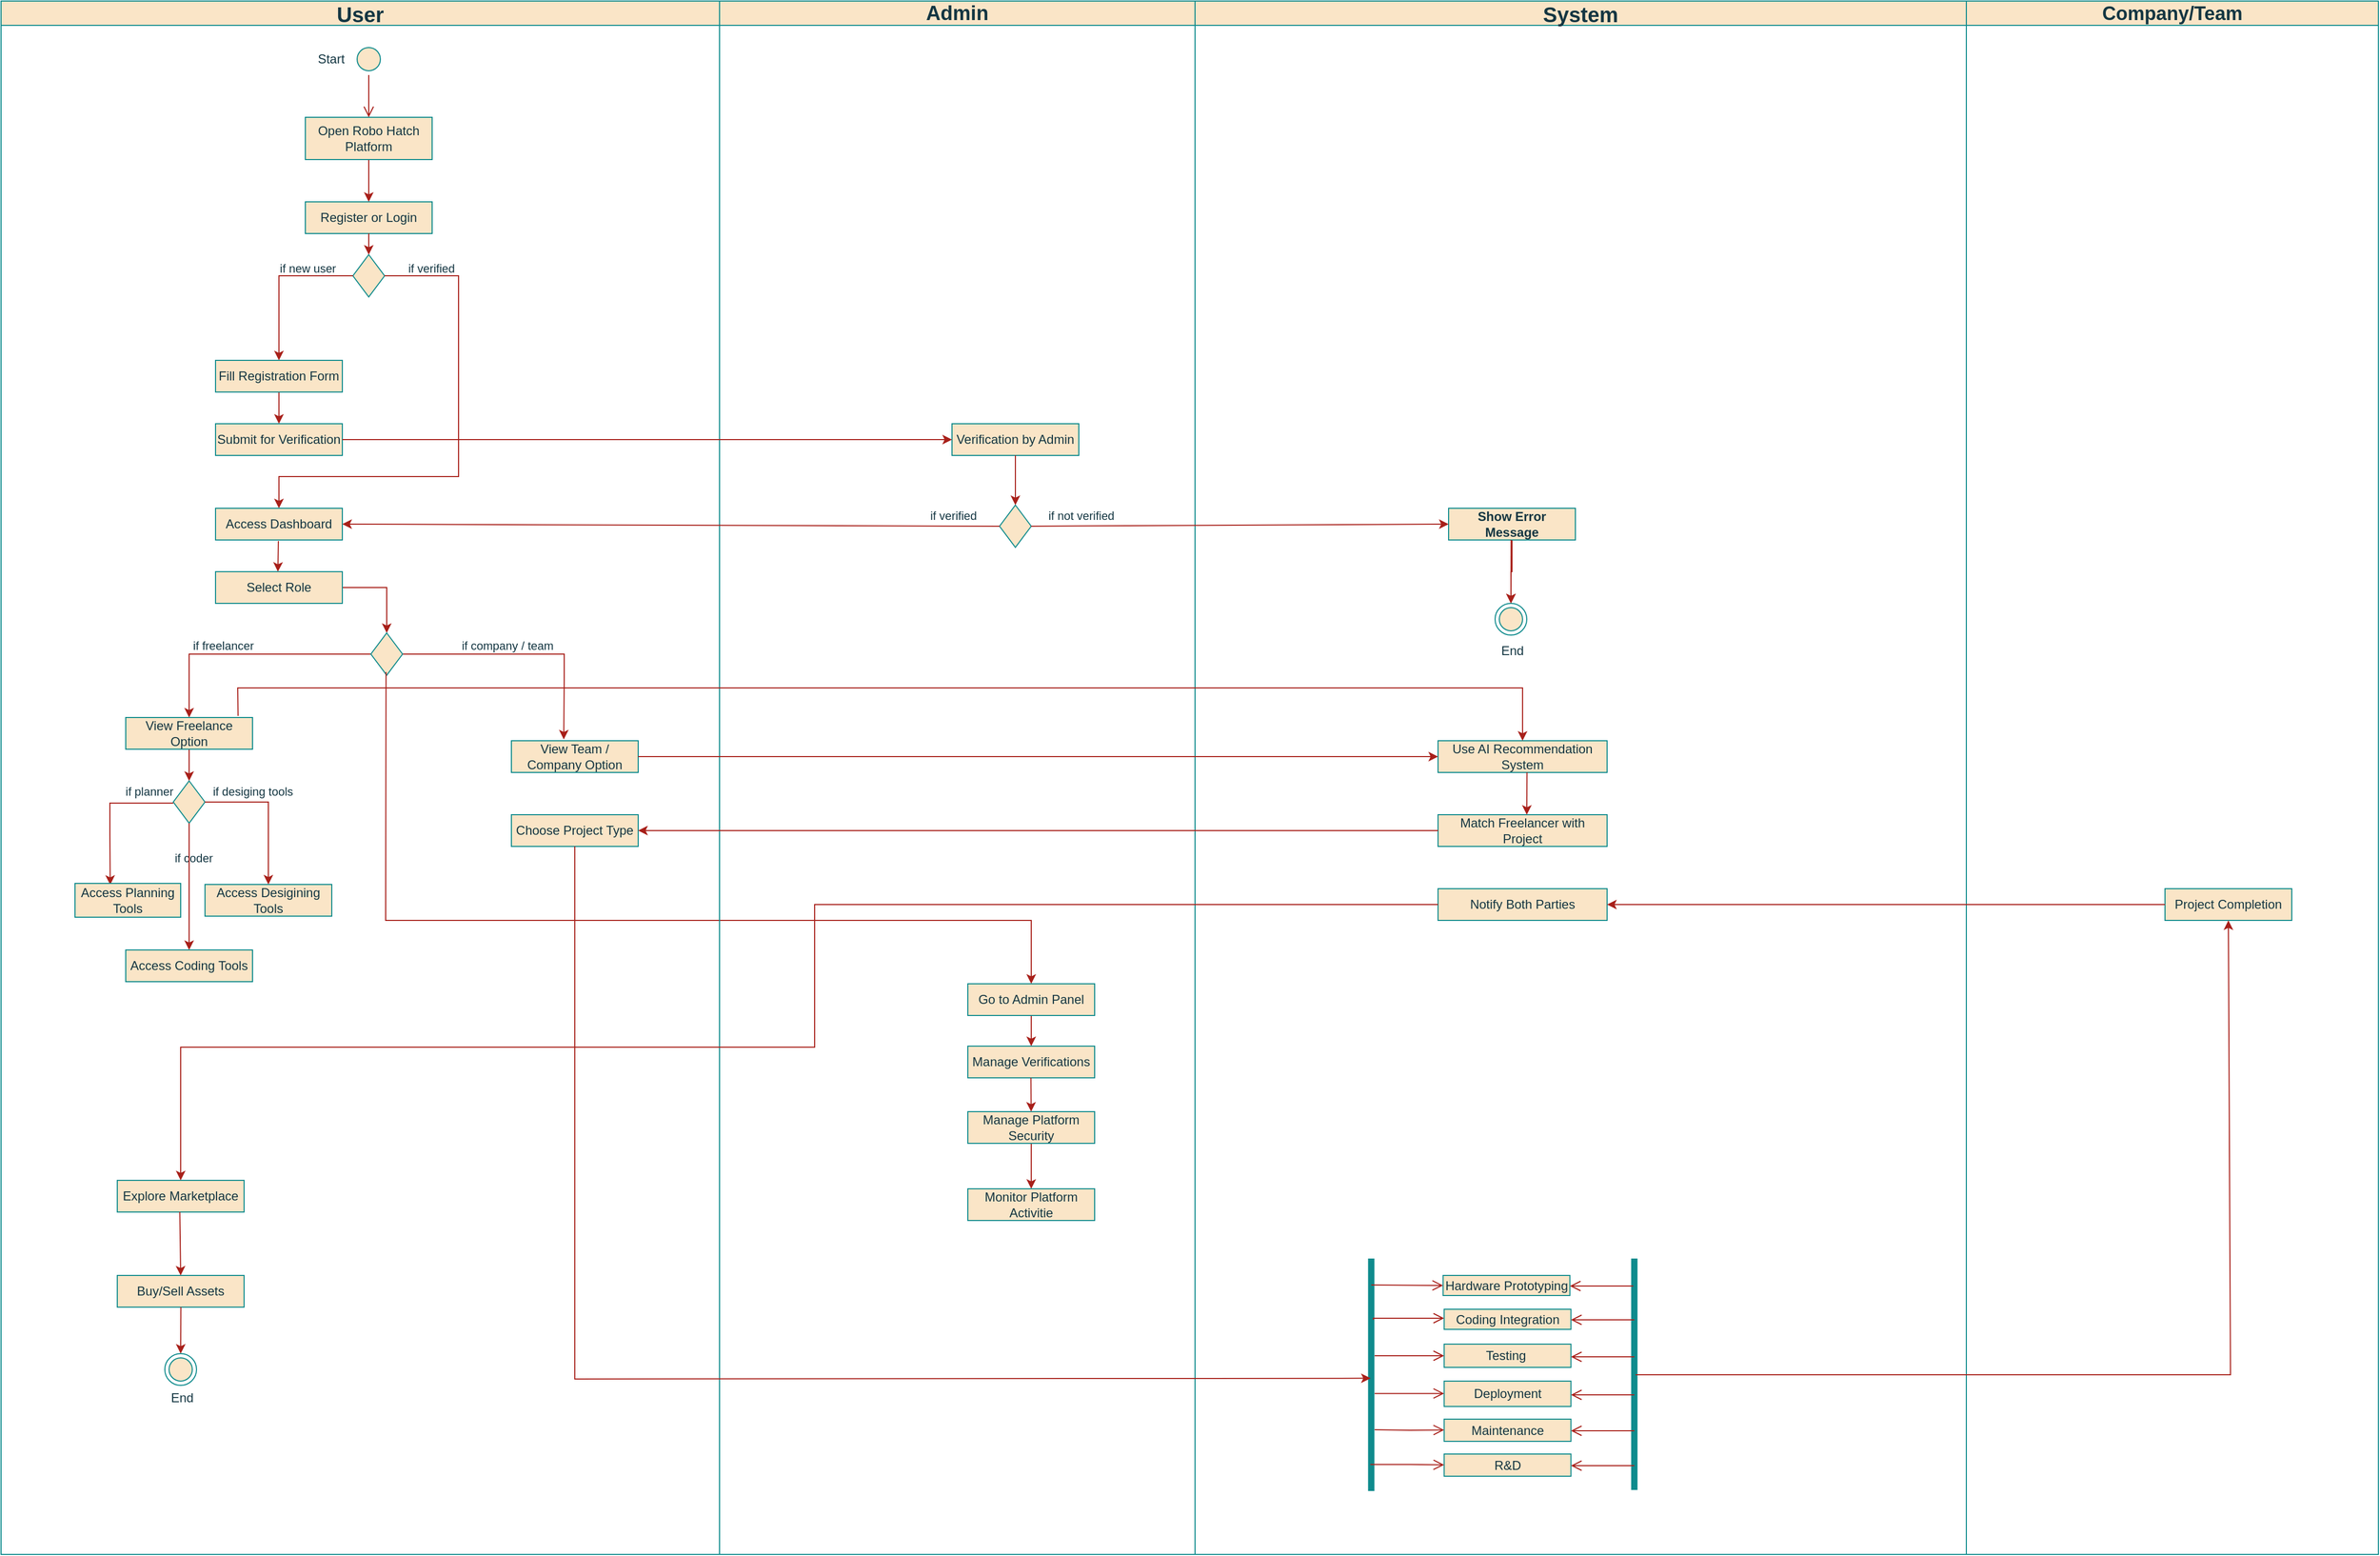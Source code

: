 <mxfile version="26.2.10">
  <diagram name="Page-1" id="dPO3_NmPWIpuRCWerbCu">
    <mxGraphModel dx="1653" dy="468" grid="1" gridSize="10" guides="1" tooltips="1" connect="1" arrows="1" fold="1" page="1" pageScale="1" pageWidth="850" pageHeight="1100" math="0" shadow="0">
      <root>
        <mxCell id="0" />
        <mxCell id="1" parent="0" />
        <mxCell id="myEfRL5CyK3dBqMI6C4j-16" value="&lt;font style=&quot;font-size: 20px;&quot;&gt;User&lt;/font&gt;" style="swimlane;whiteSpace=wrap;html=1;startSize=23;labelBackgroundColor=none;fillColor=#FAE5C7;strokeColor=#0F8B8D;fontColor=#143642;" parent="1" vertex="1">
          <mxGeometry x="-310" y="570" width="680" height="1470" as="geometry" />
        </mxCell>
        <mxCell id="myEfRL5CyK3dBqMI6C4j-23" value="" style="rhombus;whiteSpace=wrap;html=1;labelBackgroundColor=none;fillColor=#FAE5C7;strokeColor=#0F8B8D;fontColor=#143642;" parent="myEfRL5CyK3dBqMI6C4j-16" vertex="1">
          <mxGeometry x="333" y="240" width="30" height="40" as="geometry" />
        </mxCell>
        <mxCell id="myEfRL5CyK3dBqMI6C4j-59" value="if new user" style="edgeLabel;html=1;align=center;verticalAlign=middle;resizable=0;points=[];labelBackgroundColor=none;fontColor=#143642;" parent="myEfRL5CyK3dBqMI6C4j-16" vertex="1" connectable="0">
          <mxGeometry x="270.002" y="263" as="geometry">
            <mxPoint x="20" y="-10" as="offset" />
          </mxGeometry>
        </mxCell>
        <mxCell id="myEfRL5CyK3dBqMI6C4j-82" value="if freelancer" style="edgeLabel;html=1;align=center;verticalAlign=middle;resizable=0;points=[];labelBackgroundColor=none;fontColor=#143642;" parent="myEfRL5CyK3dBqMI6C4j-16" vertex="1" connectable="0">
          <mxGeometry x="210.002" y="610" as="geometry" />
        </mxCell>
        <mxCell id="myEfRL5CyK3dBqMI6C4j-94" value="if coder" style="edgeLabel;html=1;align=center;verticalAlign=middle;resizable=0;points=[];labelBackgroundColor=none;fontColor=#143642;" parent="myEfRL5CyK3dBqMI6C4j-16" vertex="1" connectable="0">
          <mxGeometry x="120.002" y="800" as="geometry">
            <mxPoint x="62" y="11" as="offset" />
          </mxGeometry>
        </mxCell>
        <mxCell id="myEfRL5CyK3dBqMI6C4j-84" value="" style="rhombus;whiteSpace=wrap;html=1;labelBackgroundColor=none;fillColor=#FAE5C7;strokeColor=#0F8B8D;fontColor=#143642;" parent="myEfRL5CyK3dBqMI6C4j-16" vertex="1">
          <mxGeometry x="163" y="738" width="30" height="40" as="geometry" />
        </mxCell>
        <mxCell id="myEfRL5CyK3dBqMI6C4j-93" value="if desiging tools" style="edgeLabel;html=1;align=center;verticalAlign=middle;resizable=0;points=[];labelBackgroundColor=none;fontColor=#143642;" parent="myEfRL5CyK3dBqMI6C4j-16" vertex="1" connectable="0">
          <mxGeometry x="238.002" y="748" as="geometry" />
        </mxCell>
        <mxCell id="myEfRL5CyK3dBqMI6C4j-92" value="if planner" style="edgeLabel;html=1;align=center;verticalAlign=middle;resizable=0;points=[];labelBackgroundColor=none;fontColor=#143642;" parent="myEfRL5CyK3dBqMI6C4j-16" vertex="1" connectable="0">
          <mxGeometry x="150.002" y="758" as="geometry">
            <mxPoint x="-10" y="-10" as="offset" />
          </mxGeometry>
        </mxCell>
        <mxCell id="myEfRL5CyK3dBqMI6C4j-139" value="if company / team" style="edgeLabel;html=1;align=center;verticalAlign=middle;resizable=0;points=[];labelBackgroundColor=none;fontColor=#143642;" parent="myEfRL5CyK3dBqMI6C4j-16" vertex="1" connectable="0">
          <mxGeometry x="253.002" y="623" as="geometry">
            <mxPoint x="226" y="-13" as="offset" />
          </mxGeometry>
        </mxCell>
        <mxCell id="myEfRL5CyK3dBqMI6C4j-206" value="if verified" style="edgeLabel;html=1;align=center;verticalAlign=middle;resizable=0;points=[];labelBackgroundColor=none;fontColor=#143642;" parent="myEfRL5CyK3dBqMI6C4j-16" vertex="1" connectable="0">
          <mxGeometry x="416.002" y="252" as="geometry">
            <mxPoint x="-9" y="1" as="offset" />
          </mxGeometry>
        </mxCell>
        <mxCell id="myEfRL5CyK3dBqMI6C4j-22" value="" style="edgeStyle=orthogonalEdgeStyle;html=1;verticalAlign=bottom;endArrow=open;endSize=8;rounded=0;entryX=0.5;entryY=0;entryDx=0;entryDy=0;labelBackgroundColor=none;fontColor=default;strokeColor=#A8201A;" parent="myEfRL5CyK3dBqMI6C4j-16" source="myEfRL5CyK3dBqMI6C4j-21" target="myEfRL5CyK3dBqMI6C4j-4" edge="1">
          <mxGeometry relative="1" as="geometry">
            <mxPoint x="348" y="130" as="targetPoint" />
          </mxGeometry>
        </mxCell>
        <mxCell id="myEfRL5CyK3dBqMI6C4j-45" value="" style="endArrow=classic;html=1;rounded=0;exitX=0.5;exitY=1;exitDx=0;exitDy=0;entryX=0.5;entryY=0;entryDx=0;entryDy=0;labelBackgroundColor=none;fontColor=default;strokeColor=#A8201A;" parent="myEfRL5CyK3dBqMI6C4j-16" source="myEfRL5CyK3dBqMI6C4j-4" target="myEfRL5CyK3dBqMI6C4j-5" edge="1">
          <mxGeometry width="50" height="50" relative="1" as="geometry">
            <mxPoint x="513" y="270" as="sourcePoint" />
            <mxPoint x="563" y="220" as="targetPoint" />
          </mxGeometry>
        </mxCell>
        <mxCell id="myEfRL5CyK3dBqMI6C4j-185" value="" style="endArrow=classic;html=1;rounded=0;labelBackgroundColor=none;fontColor=default;strokeColor=#A8201A;" parent="myEfRL5CyK3dBqMI6C4j-16" target="myEfRL5CyK3dBqMI6C4j-28" edge="1">
          <mxGeometry width="50" height="50" relative="1" as="geometry">
            <mxPoint x="333" y="260" as="sourcePoint" />
            <mxPoint x="263" y="322" as="targetPoint" />
            <Array as="points">
              <mxPoint x="300" y="260" />
              <mxPoint x="263" y="260" />
              <mxPoint x="263" y="292" />
            </Array>
          </mxGeometry>
        </mxCell>
        <mxCell id="myEfRL5CyK3dBqMI6C4j-186" value="" style="endArrow=classic;html=1;rounded=0;exitX=1;exitY=0.5;exitDx=0;exitDy=0;entryX=0.5;entryY=0;entryDx=0;entryDy=0;labelBackgroundColor=none;fontColor=default;strokeColor=#A8201A;" parent="myEfRL5CyK3dBqMI6C4j-16" target="myEfRL5CyK3dBqMI6C4j-56" edge="1">
          <mxGeometry width="50" height="50" relative="1" as="geometry">
            <mxPoint x="363" y="260.0" as="sourcePoint" />
            <mxPoint x="433" y="342" as="targetPoint" />
            <Array as="points">
              <mxPoint x="433" y="260" />
              <mxPoint x="433" y="294" />
              <mxPoint x="433" y="450" />
              <mxPoint x="263" y="450" />
            </Array>
          </mxGeometry>
        </mxCell>
        <mxCell id="myEfRL5CyK3dBqMI6C4j-187" value="" style="endArrow=classic;html=1;rounded=0;entryX=0.5;entryY=0;entryDx=0;entryDy=0;labelBackgroundColor=none;fontColor=default;strokeColor=#A8201A;" parent="myEfRL5CyK3dBqMI6C4j-16" target="myEfRL5CyK3dBqMI6C4j-29" edge="1">
          <mxGeometry width="50" height="50" relative="1" as="geometry">
            <mxPoint x="263" y="370" as="sourcePoint" />
            <mxPoint x="313" y="320" as="targetPoint" />
          </mxGeometry>
        </mxCell>
        <mxCell id="myEfRL5CyK3dBqMI6C4j-189" value="" style="endArrow=classic;html=1;rounded=0;exitX=0.5;exitY=1;exitDx=0;exitDy=0;labelBackgroundColor=none;fontColor=default;strokeColor=#A8201A;" parent="myEfRL5CyK3dBqMI6C4j-16" edge="1">
          <mxGeometry width="50" height="50" relative="1" as="geometry">
            <mxPoint x="262.47" y="511" as="sourcePoint" />
            <mxPoint x="262" y="540" as="targetPoint" />
          </mxGeometry>
        </mxCell>
        <mxCell id="myEfRL5CyK3dBqMI6C4j-190" value="" style="endArrow=classic;html=1;rounded=0;exitX=1;exitY=0.5;exitDx=0;exitDy=0;entryX=0.5;entryY=0;entryDx=0;entryDy=0;labelBackgroundColor=none;fontColor=default;strokeColor=#A8201A;" parent="myEfRL5CyK3dBqMI6C4j-16" source="myEfRL5CyK3dBqMI6C4j-75" target="myEfRL5CyK3dBqMI6C4j-80" edge="1">
          <mxGeometry width="50" height="50" relative="1" as="geometry">
            <mxPoint x="263.47" y="569" as="sourcePoint" />
            <mxPoint x="263" y="598" as="targetPoint" />
            <Array as="points">
              <mxPoint x="365" y="555" />
            </Array>
          </mxGeometry>
        </mxCell>
        <mxCell id="myEfRL5CyK3dBqMI6C4j-81" value="" style="endArrow=classic;html=1;rounded=0;exitX=0;exitY=0.5;exitDx=0;exitDy=0;labelBackgroundColor=none;fontColor=default;strokeColor=#A8201A;" parent="myEfRL5CyK3dBqMI6C4j-16" source="myEfRL5CyK3dBqMI6C4j-80" edge="1">
          <mxGeometry width="50" height="50" relative="1" as="geometry">
            <mxPoint x="248" y="618" as="sourcePoint" />
            <mxPoint x="178" y="678" as="targetPoint" />
            <Array as="points">
              <mxPoint x="178" y="618" />
              <mxPoint x="178" y="648" />
            </Array>
          </mxGeometry>
        </mxCell>
        <mxCell id="myEfRL5CyK3dBqMI6C4j-141" value="" style="endArrow=classic;html=1;rounded=0;exitX=1;exitY=0.5;exitDx=0;exitDy=0;entryX=0.413;entryY=-0.042;entryDx=0;entryDy=0;entryPerimeter=0;labelBackgroundColor=none;fontColor=default;strokeColor=#A8201A;" parent="myEfRL5CyK3dBqMI6C4j-16" source="myEfRL5CyK3dBqMI6C4j-80" target="myEfRL5CyK3dBqMI6C4j-138" edge="1">
          <mxGeometry width="50" height="50" relative="1" as="geometry">
            <mxPoint x="413" y="618" as="sourcePoint" />
            <mxPoint x="343" y="678" as="targetPoint" />
            <Array as="points">
              <mxPoint x="533" y="618" />
              <mxPoint x="533" y="640" />
            </Array>
          </mxGeometry>
        </mxCell>
        <mxCell id="myEfRL5CyK3dBqMI6C4j-107" value="" style="endArrow=classic;html=1;rounded=0;exitX=0.5;exitY=1;exitDx=0;exitDy=0;entryX=0.5;entryY=0;entryDx=0;entryDy=0;labelBackgroundColor=none;fontColor=default;strokeColor=#A8201A;" parent="myEfRL5CyK3dBqMI6C4j-16" source="myEfRL5CyK3dBqMI6C4j-30" edge="1">
          <mxGeometry width="50" height="50" relative="1" as="geometry">
            <mxPoint x="253" y="738" as="sourcePoint" />
            <mxPoint x="178" y="738" as="targetPoint" />
          </mxGeometry>
        </mxCell>
        <mxCell id="myEfRL5CyK3dBqMI6C4j-88" value="" style="endArrow=classic;html=1;rounded=0;exitX=0;exitY=0.5;exitDx=0;exitDy=0;entryX=0.333;entryY=0.041;entryDx=0;entryDy=0;entryPerimeter=0;labelBackgroundColor=none;fontColor=default;strokeColor=#A8201A;" parent="myEfRL5CyK3dBqMI6C4j-16" target="myEfRL5CyK3dBqMI6C4j-87" edge="1">
          <mxGeometry width="50" height="50" relative="1" as="geometry">
            <mxPoint x="163" y="759" as="sourcePoint" />
            <mxPoint x="103" y="820" as="targetPoint" />
            <Array as="points">
              <mxPoint x="103" y="759" />
              <mxPoint x="103" y="789" />
            </Array>
          </mxGeometry>
        </mxCell>
        <mxCell id="myEfRL5CyK3dBqMI6C4j-89" value="" style="endArrow=classic;html=1;rounded=0;exitX=1;exitY=0.5;exitDx=0;exitDy=0;labelBackgroundColor=none;fontColor=default;strokeColor=#A8201A;" parent="myEfRL5CyK3dBqMI6C4j-16" edge="1">
          <mxGeometry width="50" height="50" relative="1" as="geometry">
            <mxPoint x="193" y="758" as="sourcePoint" />
            <mxPoint x="253" y="836" as="targetPoint" />
            <Array as="points">
              <mxPoint x="253" y="758" />
            </Array>
          </mxGeometry>
        </mxCell>
        <mxCell id="myEfRL5CyK3dBqMI6C4j-91" value="" style="endArrow=classic;html=1;rounded=0;exitX=0.5;exitY=1;exitDx=0;exitDy=0;entryX=0.5;entryY=0;entryDx=0;entryDy=0;labelBackgroundColor=none;fontColor=default;strokeColor=#A8201A;" parent="myEfRL5CyK3dBqMI6C4j-16" target="myEfRL5CyK3dBqMI6C4j-85" edge="1">
          <mxGeometry width="50" height="50" relative="1" as="geometry">
            <mxPoint x="178" y="778" as="sourcePoint" />
            <mxPoint x="348" y="948" as="targetPoint" />
            <Array as="points" />
          </mxGeometry>
        </mxCell>
        <mxCell id="myEfRL5CyK3dBqMI6C4j-4" value="Open Robo Hatch Platform" style="rounded=0;whiteSpace=wrap;html=1;labelBackgroundColor=none;fillColor=#FAE5C7;strokeColor=#0F8B8D;fontColor=#143642;" parent="myEfRL5CyK3dBqMI6C4j-16" vertex="1">
          <mxGeometry x="288" y="110" width="120" height="40" as="geometry" />
        </mxCell>
        <mxCell id="myEfRL5CyK3dBqMI6C4j-21" value="" style="ellipse;html=1;shape=startState;labelBackgroundColor=none;fillColor=#FAE5C7;strokeColor=#0F8B8D;fontColor=#143642;" parent="myEfRL5CyK3dBqMI6C4j-16" vertex="1">
          <mxGeometry x="333" y="40" width="30" height="30" as="geometry" />
        </mxCell>
        <mxCell id="myEfRL5CyK3dBqMI6C4j-5" value="Register or Login" style="rounded=0;whiteSpace=wrap;html=1;labelBackgroundColor=none;fillColor=#FAE5C7;strokeColor=#0F8B8D;fontColor=#143642;" parent="myEfRL5CyK3dBqMI6C4j-16" vertex="1">
          <mxGeometry x="288" y="190" width="120" height="30" as="geometry" />
        </mxCell>
        <mxCell id="myEfRL5CyK3dBqMI6C4j-28" value="Fill Registration Form" style="rounded=0;whiteSpace=wrap;html=1;labelBackgroundColor=none;fillColor=#FAE5C7;strokeColor=#0F8B8D;fontColor=#143642;" parent="myEfRL5CyK3dBqMI6C4j-16" vertex="1">
          <mxGeometry x="203" y="340" width="120" height="30" as="geometry" />
        </mxCell>
        <mxCell id="myEfRL5CyK3dBqMI6C4j-29" value="Submit for Verification" style="rounded=0;whiteSpace=wrap;html=1;labelBackgroundColor=none;fillColor=#FAE5C7;strokeColor=#0F8B8D;fontColor=#143642;" parent="myEfRL5CyK3dBqMI6C4j-16" vertex="1">
          <mxGeometry x="203" y="400" width="120" height="30" as="geometry" />
        </mxCell>
        <mxCell id="myEfRL5CyK3dBqMI6C4j-56" value="Access Dashboard" style="rounded=0;whiteSpace=wrap;html=1;labelBackgroundColor=none;fillColor=#FAE5C7;strokeColor=#0F8B8D;fontColor=#143642;" parent="myEfRL5CyK3dBqMI6C4j-16" vertex="1">
          <mxGeometry x="203" y="480" width="120" height="30" as="geometry" />
        </mxCell>
        <mxCell id="myEfRL5CyK3dBqMI6C4j-75" value="Select Role" style="rounded=0;whiteSpace=wrap;html=1;labelBackgroundColor=none;fillColor=#FAE5C7;strokeColor=#0F8B8D;fontColor=#143642;" parent="myEfRL5CyK3dBqMI6C4j-16" vertex="1">
          <mxGeometry x="203" y="540" width="120" height="30" as="geometry" />
        </mxCell>
        <mxCell id="myEfRL5CyK3dBqMI6C4j-80" value="" style="rhombus;whiteSpace=wrap;html=1;labelBackgroundColor=none;fillColor=#FAE5C7;strokeColor=#0F8B8D;fontColor=#143642;" parent="myEfRL5CyK3dBqMI6C4j-16" vertex="1">
          <mxGeometry x="350" y="598" width="30" height="40" as="geometry" />
        </mxCell>
        <mxCell id="myEfRL5CyK3dBqMI6C4j-30" value="View Freelance Option" style="rounded=0;whiteSpace=wrap;html=1;labelBackgroundColor=none;fillColor=#FAE5C7;strokeColor=#0F8B8D;fontColor=#143642;" parent="myEfRL5CyK3dBqMI6C4j-16" vertex="1">
          <mxGeometry x="118" y="678" width="120" height="30" as="geometry" />
        </mxCell>
        <mxCell id="myEfRL5CyK3dBqMI6C4j-90" value="Access Desigining Tools" style="rounded=0;whiteSpace=wrap;html=1;labelBackgroundColor=none;fillColor=#FAE5C7;strokeColor=#0F8B8D;fontColor=#143642;" parent="myEfRL5CyK3dBqMI6C4j-16" vertex="1">
          <mxGeometry x="193" y="836" width="120" height="30" as="geometry" />
        </mxCell>
        <mxCell id="myEfRL5CyK3dBqMI6C4j-87" value="Access Planning Tools" style="rounded=0;whiteSpace=wrap;html=1;labelBackgroundColor=none;fillColor=#FAE5C7;strokeColor=#0F8B8D;fontColor=#143642;" parent="myEfRL5CyK3dBqMI6C4j-16" vertex="1">
          <mxGeometry x="70" y="835" width="100" height="32" as="geometry" />
        </mxCell>
        <mxCell id="myEfRL5CyK3dBqMI6C4j-85" value="Access Coding Tools" style="rounded=0;whiteSpace=wrap;html=1;labelBackgroundColor=none;fillColor=#FAE5C7;strokeColor=#0F8B8D;fontColor=#143642;" parent="myEfRL5CyK3dBqMI6C4j-16" vertex="1">
          <mxGeometry x="118" y="898" width="120" height="30" as="geometry" />
        </mxCell>
        <mxCell id="myEfRL5CyK3dBqMI6C4j-140" value="Choose Project Type" style="rounded=0;whiteSpace=wrap;html=1;labelBackgroundColor=none;fillColor=#FAE5C7;strokeColor=#0F8B8D;fontColor=#143642;" parent="myEfRL5CyK3dBqMI6C4j-16" vertex="1">
          <mxGeometry x="483" y="770" width="120" height="30" as="geometry" />
        </mxCell>
        <mxCell id="myEfRL5CyK3dBqMI6C4j-138" value="View Team / Company Option" style="rounded=0;whiteSpace=wrap;html=1;labelBackgroundColor=none;fillColor=#FAE5C7;strokeColor=#0F8B8D;fontColor=#143642;" parent="myEfRL5CyK3dBqMI6C4j-16" vertex="1">
          <mxGeometry x="483" y="700" width="120" height="30" as="geometry" />
        </mxCell>
        <mxCell id="myEfRL5CyK3dBqMI6C4j-225" value="" style="endArrow=classic;html=1;rounded=0;exitX=0.5;exitY=1;exitDx=0;exitDy=0;entryX=0.5;entryY=0;entryDx=0;entryDy=0;labelBackgroundColor=none;fontColor=default;strokeColor=#A8201A;" parent="myEfRL5CyK3dBqMI6C4j-16" source="myEfRL5CyK3dBqMI6C4j-5" target="myEfRL5CyK3dBqMI6C4j-23" edge="1">
          <mxGeometry width="50" height="50" relative="1" as="geometry">
            <mxPoint x="350" y="340" as="sourcePoint" />
            <mxPoint x="400" y="290" as="targetPoint" />
          </mxGeometry>
        </mxCell>
        <mxCell id="myEfRL5CyK3dBqMI6C4j-236" value="Explore Marketplace" style="rounded=0;whiteSpace=wrap;html=1;labelBackgroundColor=none;fillColor=#FAE5C7;strokeColor=#0F8B8D;fontColor=#143642;" parent="myEfRL5CyK3dBqMI6C4j-16" vertex="1">
          <mxGeometry x="110" y="1116" width="120" height="30" as="geometry" />
        </mxCell>
        <mxCell id="myEfRL5CyK3dBqMI6C4j-237" value="Buy/Sell Assets" style="rounded=0;whiteSpace=wrap;html=1;labelBackgroundColor=none;fillColor=#FAE5C7;strokeColor=#0F8B8D;fontColor=#143642;" parent="myEfRL5CyK3dBqMI6C4j-16" vertex="1">
          <mxGeometry x="110" y="1206" width="120" height="30" as="geometry" />
        </mxCell>
        <mxCell id="myEfRL5CyK3dBqMI6C4j-242" value="" style="endArrow=classic;html=1;rounded=0;exitX=0.5;exitY=1;exitDx=0;exitDy=0;entryX=0.5;entryY=0;entryDx=0;entryDy=0;labelBackgroundColor=none;fontColor=default;strokeColor=#A8201A;" parent="myEfRL5CyK3dBqMI6C4j-16" target="myEfRL5CyK3dBqMI6C4j-179" edge="1">
          <mxGeometry width="50" height="50" relative="1" as="geometry">
            <mxPoint x="364.37" y="635" as="sourcePoint" />
            <mxPoint x="1040" y="870" as="targetPoint" />
            <Array as="points">
              <mxPoint x="364" y="870" />
              <mxPoint x="975" y="870" />
            </Array>
          </mxGeometry>
        </mxCell>
        <mxCell id="myEfRL5CyK3dBqMI6C4j-253" value="" style="endArrow=classic;html=1;rounded=0;exitX=0.5;exitY=1;exitDx=0;exitDy=0;entryX=0.5;entryY=0;entryDx=0;entryDy=0;labelBackgroundColor=none;fontColor=default;strokeColor=#A8201A;" parent="myEfRL5CyK3dBqMI6C4j-16" target="myEfRL5CyK3dBqMI6C4j-237" edge="1">
          <mxGeometry width="50" height="50" relative="1" as="geometry">
            <mxPoint x="169.17" y="1146" as="sourcePoint" />
            <mxPoint x="169.17" y="1186" as="targetPoint" />
          </mxGeometry>
        </mxCell>
        <mxCell id="myEfRL5CyK3dBqMI6C4j-262" value="" style="endArrow=classic;html=1;rounded=0;entryX=0.5;entryY=0;entryDx=0;entryDy=0;exitX=0.5;exitY=1;exitDx=0;exitDy=0;labelBackgroundColor=none;fontColor=default;strokeColor=#A8201A;" parent="myEfRL5CyK3dBqMI6C4j-16" target="myEfRL5CyK3dBqMI6C4j-264" edge="1">
          <mxGeometry width="50" height="50" relative="1" as="geometry">
            <mxPoint x="170.19" y="1236" as="sourcePoint" />
            <mxPoint x="170" y="1296" as="targetPoint" />
          </mxGeometry>
        </mxCell>
        <mxCell id="myEfRL5CyK3dBqMI6C4j-264" value="" style="ellipse;html=1;shape=endState;labelBackgroundColor=none;fillColor=#FAE5C7;strokeColor=#0F8B8D;fontColor=#143642;" parent="myEfRL5CyK3dBqMI6C4j-16" vertex="1">
          <mxGeometry x="155" y="1280" width="30" height="30" as="geometry" />
        </mxCell>
        <mxCell id="myEfRL5CyK3dBqMI6C4j-267" value="Start" style="text;html=1;align=center;verticalAlign=middle;resizable=0;points=[];autosize=1;strokeColor=none;fillColor=none;labelBackgroundColor=none;fontColor=#143642;" parent="myEfRL5CyK3dBqMI6C4j-16" vertex="1">
          <mxGeometry x="287" y="40" width="50" height="30" as="geometry" />
        </mxCell>
        <mxCell id="myEfRL5CyK3dBqMI6C4j-31" value="&lt;font style=&quot;font-size: 19px;&quot;&gt;Admin&lt;/font&gt;" style="swimlane;whiteSpace=wrap;html=1;labelBackgroundColor=none;fillColor=#FAE5C7;strokeColor=#0F8B8D;fontColor=#143642;" parent="1" vertex="1">
          <mxGeometry x="370" y="570" width="450" height="1470" as="geometry" />
        </mxCell>
        <mxCell id="myEfRL5CyK3dBqMI6C4j-65" value="Verification by Admin" style="rounded=0;whiteSpace=wrap;html=1;labelBackgroundColor=none;fillColor=#FAE5C7;strokeColor=#0F8B8D;fontColor=#143642;" parent="myEfRL5CyK3dBqMI6C4j-31" vertex="1">
          <mxGeometry x="220" y="400" width="120" height="30" as="geometry" />
        </mxCell>
        <mxCell id="myEfRL5CyK3dBqMI6C4j-46" value="" style="rhombus;whiteSpace=wrap;html=1;labelBackgroundColor=none;fillColor=#FAE5C7;strokeColor=#0F8B8D;fontColor=#143642;" parent="myEfRL5CyK3dBqMI6C4j-31" vertex="1">
          <mxGeometry x="265.0" y="477" width="30" height="40" as="geometry" />
        </mxCell>
        <mxCell id="myEfRL5CyK3dBqMI6C4j-191" value="if verified" style="edgeLabel;html=1;align=center;verticalAlign=middle;resizable=0;points=[];labelBackgroundColor=none;fontColor=#143642;" parent="myEfRL5CyK3dBqMI6C4j-31" vertex="1" connectable="0">
          <mxGeometry x="-329.998" y="406" as="geometry">
            <mxPoint x="551" y="81" as="offset" />
          </mxGeometry>
        </mxCell>
        <mxCell id="myEfRL5CyK3dBqMI6C4j-199" value="" style="endArrow=classic;html=1;rounded=0;entryX=0.5;entryY=0;entryDx=0;entryDy=0;exitX=0.5;exitY=1;exitDx=0;exitDy=0;labelBackgroundColor=none;fontColor=default;strokeColor=#A8201A;" parent="myEfRL5CyK3dBqMI6C4j-31" source="myEfRL5CyK3dBqMI6C4j-65" target="myEfRL5CyK3dBqMI6C4j-46" edge="1">
          <mxGeometry width="50" height="50" relative="1" as="geometry">
            <mxPoint x="170" y="456" as="sourcePoint" />
            <mxPoint x="220" y="406" as="targetPoint" />
          </mxGeometry>
        </mxCell>
        <mxCell id="myEfRL5CyK3dBqMI6C4j-207" value="if not verified" style="edgeLabel;html=1;align=center;verticalAlign=middle;resizable=0;points=[];labelBackgroundColor=none;fontColor=#143642;" parent="myEfRL5CyK3dBqMI6C4j-31" vertex="1" connectable="0">
          <mxGeometry x="350.002" y="490" as="geometry">
            <mxPoint x="-8" y="-3" as="offset" />
          </mxGeometry>
        </mxCell>
        <mxCell id="myEfRL5CyK3dBqMI6C4j-215" value="" style="endArrow=classic;html=1;rounded=0;entryX=0.5;entryY=0;entryDx=0;entryDy=0;labelBackgroundColor=none;fontColor=default;strokeColor=#A8201A;" parent="myEfRL5CyK3dBqMI6C4j-31" target="myEfRL5CyK3dBqMI6C4j-180" edge="1">
          <mxGeometry width="50" height="50" relative="1" as="geometry">
            <mxPoint x="295" y="960" as="sourcePoint" />
            <mxPoint x="345" y="910" as="targetPoint" />
          </mxGeometry>
        </mxCell>
        <mxCell id="myEfRL5CyK3dBqMI6C4j-217" value="" style="endArrow=classic;html=1;rounded=0;exitX=0.5;exitY=1;exitDx=0;exitDy=0;labelBackgroundColor=none;fontColor=default;strokeColor=#A8201A;" parent="myEfRL5CyK3dBqMI6C4j-31" source="myEfRL5CyK3dBqMI6C4j-181" target="myEfRL5CyK3dBqMI6C4j-178" edge="1">
          <mxGeometry width="50" height="50" relative="1" as="geometry">
            <mxPoint x="266" y="1090" as="sourcePoint" />
            <mxPoint x="295" y="1120" as="targetPoint" />
          </mxGeometry>
        </mxCell>
        <mxCell id="myEfRL5CyK3dBqMI6C4j-179" value="Go to Admin Panel" style="rounded=0;whiteSpace=wrap;html=1;labelBackgroundColor=none;fillColor=#FAE5C7;strokeColor=#0F8B8D;fontColor=#143642;" parent="myEfRL5CyK3dBqMI6C4j-31" vertex="1">
          <mxGeometry x="235" y="930" width="120" height="30" as="geometry" />
        </mxCell>
        <mxCell id="myEfRL5CyK3dBqMI6C4j-180" value="Manage Verifications" style="rounded=0;whiteSpace=wrap;html=1;labelBackgroundColor=none;fillColor=#FAE5C7;strokeColor=#0F8B8D;fontColor=#143642;" parent="myEfRL5CyK3dBqMI6C4j-31" vertex="1">
          <mxGeometry x="235" y="989" width="120" height="30" as="geometry" />
        </mxCell>
        <mxCell id="myEfRL5CyK3dBqMI6C4j-181" value="Manage Platform Security" style="rounded=0;whiteSpace=wrap;html=1;labelBackgroundColor=none;fillColor=#FAE5C7;strokeColor=#0F8B8D;fontColor=#143642;" parent="myEfRL5CyK3dBqMI6C4j-31" vertex="1">
          <mxGeometry x="235" y="1051" width="120" height="30" as="geometry" />
        </mxCell>
        <mxCell id="myEfRL5CyK3dBqMI6C4j-178" value="&lt;span data-end=&quot;2140&quot; data-start=&quot;2109&quot;&gt;Monitor Platform Activitie&lt;/span&gt;" style="rounded=0;whiteSpace=wrap;html=1;labelBackgroundColor=none;fillColor=#FAE5C7;strokeColor=#0F8B8D;fontColor=#143642;" parent="myEfRL5CyK3dBqMI6C4j-31" vertex="1">
          <mxGeometry x="235" y="1124" width="120" height="30" as="geometry" />
        </mxCell>
        <mxCell id="myEfRL5CyK3dBqMI6C4j-227" value="" style="endArrow=classic;html=1;rounded=0;labelBackgroundColor=none;fontColor=default;strokeColor=#A8201A;" parent="myEfRL5CyK3dBqMI6C4j-31" target="myEfRL5CyK3dBqMI6C4j-181" edge="1">
          <mxGeometry width="50" height="50" relative="1" as="geometry">
            <mxPoint x="294.7" y="1019" as="sourcePoint" />
            <mxPoint x="294.7" y="1048" as="targetPoint" />
          </mxGeometry>
        </mxCell>
        <mxCell id="myEfRL5CyK3dBqMI6C4j-43" value="&lt;font style=&quot;font-size: 20px;&quot;&gt;System&lt;/font&gt;" style="swimlane;whiteSpace=wrap;html=1;labelBackgroundColor=none;fillColor=#FAE5C7;strokeColor=#0F8B8D;fontColor=#143642;" parent="1" vertex="1">
          <mxGeometry x="820" y="570" width="730" height="1470" as="geometry" />
        </mxCell>
        <mxCell id="myEfRL5CyK3dBqMI6C4j-241" value="" style="edgeStyle=orthogonalEdgeStyle;rounded=0;orthogonalLoop=1;jettySize=auto;html=1;labelBackgroundColor=none;fontColor=default;strokeColor=#A8201A;" parent="myEfRL5CyK3dBqMI6C4j-43" source="myEfRL5CyK3dBqMI6C4j-70" target="myEfRL5CyK3dBqMI6C4j-228" edge="1">
          <mxGeometry relative="1" as="geometry" />
        </mxCell>
        <mxCell id="myEfRL5CyK3dBqMI6C4j-70" value="&lt;b&gt;Show Error Message&lt;/b&gt;" style="rounded=0;whiteSpace=wrap;html=1;labelBackgroundColor=none;fillColor=#FAE5C7;strokeColor=#0F8B8D;fontColor=#143642;" parent="myEfRL5CyK3dBqMI6C4j-43" vertex="1">
          <mxGeometry x="240" y="480" width="120" height="30" as="geometry" />
        </mxCell>
        <mxCell id="myEfRL5CyK3dBqMI6C4j-228" value="" style="ellipse;html=1;shape=endState;labelBackgroundColor=none;fillColor=#FAE5C7;strokeColor=#0F8B8D;fontColor=#143642;" parent="myEfRL5CyK3dBqMI6C4j-43" vertex="1">
          <mxGeometry x="284" y="570" width="30" height="30" as="geometry" />
        </mxCell>
        <mxCell id="myEfRL5CyK3dBqMI6C4j-149" value="" style="shape=line;html=1;strokeWidth=6;direction=south;labelBackgroundColor=none;fillColor=#FAE5C7;strokeColor=#0F8B8D;fontColor=#143642;" parent="myEfRL5CyK3dBqMI6C4j-43" vertex="1">
          <mxGeometry x="161.78" y="1190" width="10" height="220" as="geometry" />
        </mxCell>
        <mxCell id="myEfRL5CyK3dBqMI6C4j-145" value="" style="shape=line;html=1;strokeWidth=6;direction=south;labelBackgroundColor=none;fillColor=#FAE5C7;strokeColor=#0F8B8D;fontColor=#143642;" parent="myEfRL5CyK3dBqMI6C4j-43" vertex="1">
          <mxGeometry x="410.78" y="1190" width="10" height="219" as="geometry" />
        </mxCell>
        <mxCell id="myEfRL5CyK3dBqMI6C4j-159" value="" style="edgeStyle=orthogonalEdgeStyle;html=1;verticalAlign=bottom;endArrow=open;endSize=8;rounded=0;exitX=0.498;exitY=0.678;exitDx=0;exitDy=0;exitPerimeter=0;entryX=0;entryY=0.5;entryDx=0;entryDy=0;labelBackgroundColor=none;fontColor=default;strokeColor=#A8201A;" parent="myEfRL5CyK3dBqMI6C4j-43" target="myEfRL5CyK3dBqMI6C4j-173" edge="1">
          <mxGeometry relative="1" as="geometry">
            <mxPoint x="223.78" y="1215" as="targetPoint" />
            <mxPoint x="166.78" y="1215" as="sourcePoint" />
          </mxGeometry>
        </mxCell>
        <mxCell id="myEfRL5CyK3dBqMI6C4j-158" value="" style="edgeStyle=orthogonalEdgeStyle;html=1;verticalAlign=bottom;endArrow=open;endSize=8;rounded=0;exitX=0.498;exitY=0.678;exitDx=0;exitDy=0;exitPerimeter=0;entryX=0;entryY=0.5;entryDx=0;entryDy=0;labelBackgroundColor=none;fontColor=default;strokeColor=#A8201A;" parent="myEfRL5CyK3dBqMI6C4j-43" edge="1">
          <mxGeometry relative="1" as="geometry">
            <mxPoint x="235.78" y="1246.5" as="targetPoint" />
            <mxPoint x="168.78" y="1248" as="sourcePoint" />
            <Array as="points">
              <mxPoint x="169" y="1247" />
            </Array>
          </mxGeometry>
        </mxCell>
        <mxCell id="myEfRL5CyK3dBqMI6C4j-172" value="Coding Integration" style="rounded=0;whiteSpace=wrap;html=1;labelBackgroundColor=none;fillColor=#FAE5C7;strokeColor=#0F8B8D;fontColor=#143642;" parent="myEfRL5CyK3dBqMI6C4j-43" vertex="1">
          <mxGeometry x="235.78" y="1238" width="120" height="19" as="geometry" />
        </mxCell>
        <mxCell id="myEfRL5CyK3dBqMI6C4j-177" value="R&amp;amp;D" style="rounded=0;whiteSpace=wrap;html=1;labelBackgroundColor=none;fillColor=#FAE5C7;strokeColor=#0F8B8D;fontColor=#143642;" parent="myEfRL5CyK3dBqMI6C4j-43" vertex="1">
          <mxGeometry x="235.78" y="1375" width="120" height="21" as="geometry" />
        </mxCell>
        <mxCell id="myEfRL5CyK3dBqMI6C4j-176" value="Maintenance" style="rounded=0;whiteSpace=wrap;html=1;labelBackgroundColor=none;fillColor=#FAE5C7;strokeColor=#0F8B8D;fontColor=#143642;" parent="myEfRL5CyK3dBqMI6C4j-43" vertex="1">
          <mxGeometry x="235.78" y="1342" width="120" height="21" as="geometry" />
        </mxCell>
        <mxCell id="myEfRL5CyK3dBqMI6C4j-175" value="Deployment" style="rounded=0;whiteSpace=wrap;html=1;labelBackgroundColor=none;fillColor=#FAE5C7;strokeColor=#0F8B8D;fontColor=#143642;" parent="myEfRL5CyK3dBqMI6C4j-43" vertex="1">
          <mxGeometry x="235.78" y="1306" width="120" height="24" as="geometry" />
        </mxCell>
        <mxCell id="myEfRL5CyK3dBqMI6C4j-174" value="&lt;span style=&quot;&quot; data-end=&quot;1693&quot; data-start=&quot;1682&quot;&gt;Testing&lt;/span&gt;&amp;nbsp;" style="rounded=0;whiteSpace=wrap;html=1;labelBackgroundColor=none;fillColor=#FAE5C7;strokeColor=#0F8B8D;fontColor=#143642;" parent="myEfRL5CyK3dBqMI6C4j-43" vertex="1">
          <mxGeometry x="235.78" y="1271" width="120" height="22" as="geometry" />
        </mxCell>
        <mxCell id="myEfRL5CyK3dBqMI6C4j-173" value="Hardware Prototyping" style="rounded=0;whiteSpace=wrap;html=1;labelBackgroundColor=none;fillColor=#FAE5C7;strokeColor=#0F8B8D;fontColor=#143642;" parent="myEfRL5CyK3dBqMI6C4j-43" vertex="1">
          <mxGeometry x="234.78" y="1206" width="120" height="19" as="geometry" />
        </mxCell>
        <mxCell id="myEfRL5CyK3dBqMI6C4j-192" value="" style="edgeStyle=orthogonalEdgeStyle;html=1;verticalAlign=bottom;endArrow=open;endSize=8;rounded=0;labelBackgroundColor=none;fontColor=default;strokeColor=#A8201A;" parent="myEfRL5CyK3dBqMI6C4j-43" edge="1">
          <mxGeometry relative="1" as="geometry">
            <mxPoint x="354.78" y="1216" as="targetPoint" />
            <mxPoint x="414.78" y="1216" as="sourcePoint" />
          </mxGeometry>
        </mxCell>
        <mxCell id="myEfRL5CyK3dBqMI6C4j-154" value="" style="edgeStyle=orthogonalEdgeStyle;html=1;verticalAlign=bottom;endArrow=open;endSize=8;rounded=0;entryX=0;entryY=0.5;entryDx=0;entryDy=0;labelBackgroundColor=none;fontColor=default;strokeColor=#A8201A;" parent="myEfRL5CyK3dBqMI6C4j-43" edge="1">
          <mxGeometry relative="1" as="geometry">
            <mxPoint x="235.78" y="1282" as="targetPoint" />
            <mxPoint x="170" y="1282" as="sourcePoint" />
            <Array as="points" />
          </mxGeometry>
        </mxCell>
        <mxCell id="myEfRL5CyK3dBqMI6C4j-193" value="" style="edgeStyle=orthogonalEdgeStyle;html=1;verticalAlign=bottom;endArrow=open;endSize=8;rounded=0;labelBackgroundColor=none;fontColor=default;strokeColor=#A8201A;" parent="myEfRL5CyK3dBqMI6C4j-43" edge="1">
          <mxGeometry relative="1" as="geometry">
            <mxPoint x="355.78" y="1248" as="targetPoint" />
            <mxPoint x="415.78" y="1248" as="sourcePoint" />
          </mxGeometry>
        </mxCell>
        <mxCell id="myEfRL5CyK3dBqMI6C4j-194" value="" style="edgeStyle=orthogonalEdgeStyle;html=1;verticalAlign=bottom;endArrow=open;endSize=8;rounded=0;labelBackgroundColor=none;fontColor=default;strokeColor=#A8201A;" parent="myEfRL5CyK3dBqMI6C4j-43" edge="1">
          <mxGeometry relative="1" as="geometry">
            <mxPoint x="355.78" y="1283" as="targetPoint" />
            <mxPoint x="415.78" y="1283" as="sourcePoint" />
          </mxGeometry>
        </mxCell>
        <mxCell id="myEfRL5CyK3dBqMI6C4j-195" value="" style="edgeStyle=orthogonalEdgeStyle;html=1;verticalAlign=bottom;endArrow=open;endSize=8;rounded=0;labelBackgroundColor=none;fontColor=default;strokeColor=#A8201A;" parent="myEfRL5CyK3dBqMI6C4j-43" edge="1">
          <mxGeometry relative="1" as="geometry">
            <mxPoint x="355.78" y="1319" as="targetPoint" />
            <mxPoint x="415.78" y="1319" as="sourcePoint" />
          </mxGeometry>
        </mxCell>
        <mxCell id="myEfRL5CyK3dBqMI6C4j-196" value="" style="edgeStyle=orthogonalEdgeStyle;html=1;verticalAlign=bottom;endArrow=open;endSize=8;rounded=0;labelBackgroundColor=none;fontColor=default;strokeColor=#A8201A;" parent="myEfRL5CyK3dBqMI6C4j-43" edge="1">
          <mxGeometry relative="1" as="geometry">
            <mxPoint x="355.78" y="1353" as="targetPoint" />
            <mxPoint x="415.78" y="1353" as="sourcePoint" />
          </mxGeometry>
        </mxCell>
        <mxCell id="myEfRL5CyK3dBqMI6C4j-197" value="" style="edgeStyle=orthogonalEdgeStyle;html=1;verticalAlign=bottom;endArrow=open;endSize=8;rounded=0;labelBackgroundColor=none;fontColor=default;strokeColor=#A8201A;" parent="myEfRL5CyK3dBqMI6C4j-43" edge="1">
          <mxGeometry relative="1" as="geometry">
            <mxPoint x="355.78" y="1386" as="targetPoint" />
            <mxPoint x="415.78" y="1386" as="sourcePoint" />
          </mxGeometry>
        </mxCell>
        <mxCell id="myEfRL5CyK3dBqMI6C4j-232" value="Use AI Recommendation System" style="rounded=0;whiteSpace=wrap;html=1;labelBackgroundColor=none;fillColor=#FAE5C7;strokeColor=#0F8B8D;fontColor=#143642;" parent="myEfRL5CyK3dBqMI6C4j-43" vertex="1">
          <mxGeometry x="230" y="700" width="160" height="30" as="geometry" />
        </mxCell>
        <mxCell id="myEfRL5CyK3dBqMI6C4j-234" value="Match Freelancer with Project" style="rounded=0;whiteSpace=wrap;html=1;labelBackgroundColor=none;fillColor=#FAE5C7;strokeColor=#0F8B8D;fontColor=#143642;" parent="myEfRL5CyK3dBqMI6C4j-43" vertex="1">
          <mxGeometry x="230" y="770" width="160" height="30" as="geometry" />
        </mxCell>
        <mxCell id="myEfRL5CyK3dBqMI6C4j-233" value="Notify Both Parties" style="rounded=0;whiteSpace=wrap;html=1;labelBackgroundColor=none;fillColor=#FAE5C7;strokeColor=#0F8B8D;fontColor=#143642;" parent="myEfRL5CyK3dBqMI6C4j-43" vertex="1">
          <mxGeometry x="230" y="840" width="160" height="30" as="geometry" />
        </mxCell>
        <mxCell id="myEfRL5CyK3dBqMI6C4j-239" value="" style="endArrow=classic;html=1;rounded=0;entryX=0.5;entryY=0;entryDx=0;entryDy=0;exitX=0.5;exitY=1;exitDx=0;exitDy=0;labelBackgroundColor=none;fontColor=default;strokeColor=#A8201A;" parent="myEfRL5CyK3dBqMI6C4j-43" target="myEfRL5CyK3dBqMI6C4j-228" edge="1">
          <mxGeometry width="50" height="50" relative="1" as="geometry">
            <mxPoint x="299.19" y="510" as="sourcePoint" />
            <mxPoint x="299.19" y="557" as="targetPoint" />
          </mxGeometry>
        </mxCell>
        <mxCell id="myEfRL5CyK3dBqMI6C4j-247" value="" style="endArrow=classic;html=1;rounded=0;exitX=0.5;exitY=1;exitDx=0;exitDy=0;labelBackgroundColor=none;fontColor=default;strokeColor=#A8201A;" parent="myEfRL5CyK3dBqMI6C4j-43" edge="1">
          <mxGeometry width="50" height="50" relative="1" as="geometry">
            <mxPoint x="314.19" y="730" as="sourcePoint" />
            <mxPoint x="314" y="770" as="targetPoint" />
          </mxGeometry>
        </mxCell>
        <mxCell id="myEfRL5CyK3dBqMI6C4j-257" value="" style="edgeStyle=orthogonalEdgeStyle;html=1;verticalAlign=bottom;endArrow=open;endSize=8;rounded=0;entryX=0;entryY=0.5;entryDx=0;entryDy=0;labelBackgroundColor=none;fontColor=default;strokeColor=#A8201A;" parent="myEfRL5CyK3dBqMI6C4j-43" edge="1">
          <mxGeometry relative="1" as="geometry">
            <mxPoint x="235.78" y="1317.74" as="targetPoint" />
            <mxPoint x="170" y="1317.74" as="sourcePoint" />
            <Array as="points" />
          </mxGeometry>
        </mxCell>
        <mxCell id="myEfRL5CyK3dBqMI6C4j-258" value="" style="edgeStyle=orthogonalEdgeStyle;html=1;verticalAlign=bottom;endArrow=open;endSize=8;rounded=0;entryX=0;entryY=0.5;entryDx=0;entryDy=0;labelBackgroundColor=none;fontColor=default;strokeColor=#A8201A;" parent="myEfRL5CyK3dBqMI6C4j-43" edge="1">
          <mxGeometry relative="1" as="geometry">
            <mxPoint x="235.78" y="1352.21" as="targetPoint" />
            <mxPoint x="170" y="1352" as="sourcePoint" />
            <Array as="points" />
          </mxGeometry>
        </mxCell>
        <mxCell id="myEfRL5CyK3dBqMI6C4j-260" value="" style="edgeStyle=orthogonalEdgeStyle;html=1;verticalAlign=bottom;endArrow=open;endSize=8;rounded=0;entryX=0;entryY=0.5;entryDx=0;entryDy=0;exitX=0.886;exitY=0.587;exitDx=0;exitDy=0;exitPerimeter=0;labelBackgroundColor=none;fontColor=default;strokeColor=#A8201A;" parent="myEfRL5CyK3dBqMI6C4j-43" source="myEfRL5CyK3dBqMI6C4j-149" edge="1">
          <mxGeometry relative="1" as="geometry">
            <mxPoint x="235.78" y="1385.27" as="targetPoint" />
            <mxPoint x="170.0" y="1385.27" as="sourcePoint" />
            <Array as="points" />
          </mxGeometry>
        </mxCell>
        <mxCell id="myEfRL5CyK3dBqMI6C4j-266" value="End" style="text;html=1;align=center;verticalAlign=middle;resizable=0;points=[];autosize=1;strokeColor=none;fillColor=none;labelBackgroundColor=none;fontColor=#143642;" parent="myEfRL5CyK3dBqMI6C4j-43" vertex="1">
          <mxGeometry x="280" y="600" width="40" height="30" as="geometry" />
        </mxCell>
        <mxCell id="myEfRL5CyK3dBqMI6C4j-74" value="" style="endArrow=classic;html=1;rounded=0;exitX=1;exitY=0.5;exitDx=0;exitDy=0;labelBackgroundColor=none;fontColor=default;strokeColor=#A8201A;entryX=0;entryY=0.5;entryDx=0;entryDy=0;" parent="1" source="myEfRL5CyK3dBqMI6C4j-46" edge="1" target="myEfRL5CyK3dBqMI6C4j-70">
          <mxGeometry width="50" height="50" relative="1" as="geometry">
            <mxPoint x="635" y="1078" as="sourcePoint" />
            <mxPoint x="1050" y="1065" as="targetPoint" />
          </mxGeometry>
        </mxCell>
        <mxCell id="myEfRL5CyK3dBqMI6C4j-96" value="&lt;font style=&quot;font-size: 18px;&quot;&gt;Company/Team&lt;/font&gt;" style="swimlane;whiteSpace=wrap;html=1;labelBackgroundColor=none;fillColor=#FAE5C7;strokeColor=#0F8B8D;fontColor=#143642;" parent="1" vertex="1">
          <mxGeometry x="1550" y="570" width="390" height="1470" as="geometry" />
        </mxCell>
        <mxCell id="myEfRL5CyK3dBqMI6C4j-210" value="Project Completion" style="rounded=0;whiteSpace=wrap;html=1;labelBackgroundColor=none;fillColor=#FAE5C7;strokeColor=#0F8B8D;fontColor=#143642;" parent="myEfRL5CyK3dBqMI6C4j-96" vertex="1">
          <mxGeometry x="188" y="840" width="120" height="30" as="geometry" />
        </mxCell>
        <mxCell id="myEfRL5CyK3dBqMI6C4j-153" value="" style="shape=line;html=1;strokeWidth=6;direction=south;labelBackgroundColor=none;fillColor=#FAE5C7;strokeColor=#0F8B8D;fontColor=#143642;" parent="1" vertex="1">
          <mxGeometry x="1290" y="1450" height="200" as="geometry" />
        </mxCell>
        <mxCell id="myEfRL5CyK3dBqMI6C4j-53" value="" style="endArrow=classic;html=1;rounded=0;entryX=1;entryY=0.5;entryDx=0;entryDy=0;exitX=0;exitY=0.5;exitDx=0;exitDy=0;labelBackgroundColor=none;fontColor=default;strokeColor=#A8201A;" parent="1" source="myEfRL5CyK3dBqMI6C4j-46" target="myEfRL5CyK3dBqMI6C4j-56" edge="1">
          <mxGeometry width="50" height="50" relative="1" as="geometry">
            <mxPoint x="570" y="1065" as="sourcePoint" />
            <mxPoint x="577.57" y="1130" as="targetPoint" />
          </mxGeometry>
        </mxCell>
        <mxCell id="myEfRL5CyK3dBqMI6C4j-188" value="" style="endArrow=classic;html=1;rounded=0;entryX=0;entryY=0.5;entryDx=0;entryDy=0;exitX=1;exitY=0.5;exitDx=0;exitDy=0;labelBackgroundColor=none;fontColor=default;strokeColor=#A8201A;" parent="1" source="myEfRL5CyK3dBqMI6C4j-29" target="myEfRL5CyK3dBqMI6C4j-65" edge="1">
          <mxGeometry width="50" height="50" relative="1" as="geometry">
            <mxPoint x="-47" y="1050" as="sourcePoint" />
            <mxPoint x="-37" y="980" as="targetPoint" />
          </mxGeometry>
        </mxCell>
        <mxCell id="myEfRL5CyK3dBqMI6C4j-245" value="" style="endArrow=classic;html=1;rounded=0;exitX=1;exitY=0.5;exitDx=0;exitDy=0;labelBackgroundColor=none;fontColor=default;strokeColor=#A8201A;entryX=0;entryY=0.5;entryDx=0;entryDy=0;" parent="1" source="myEfRL5CyK3dBqMI6C4j-138" edge="1" target="myEfRL5CyK3dBqMI6C4j-232">
          <mxGeometry width="50" height="50" relative="1" as="geometry">
            <mxPoint x="300" y="1282" as="sourcePoint" />
            <mxPoint x="1190" y="1285" as="targetPoint" />
          </mxGeometry>
        </mxCell>
        <mxCell id="myEfRL5CyK3dBqMI6C4j-246" value="" style="endArrow=classic;html=1;rounded=0;exitX=0.886;exitY=-0.049;exitDx=0;exitDy=0;exitPerimeter=0;entryX=0.5;entryY=0;entryDx=0;entryDy=0;labelBackgroundColor=none;fontColor=default;strokeColor=#A8201A;" parent="1" source="myEfRL5CyK3dBqMI6C4j-30" target="myEfRL5CyK3dBqMI6C4j-232" edge="1">
          <mxGeometry width="50" height="50" relative="1" as="geometry">
            <mxPoint x="-60" y="1260" as="sourcePoint" />
            <mxPoint x="1270" y="1230" as="targetPoint" />
            <Array as="points">
              <mxPoint x="-86" y="1220" />
              <mxPoint x="1130" y="1220" />
            </Array>
          </mxGeometry>
        </mxCell>
        <mxCell id="myEfRL5CyK3dBqMI6C4j-248" value="" style="endArrow=classic;html=1;rounded=0;exitX=0;exitY=0.5;exitDx=0;exitDy=0;entryX=1;entryY=0.5;entryDx=0;entryDy=0;labelBackgroundColor=none;fontColor=default;strokeColor=#A8201A;" parent="1" source="myEfRL5CyK3dBqMI6C4j-234" target="myEfRL5CyK3dBqMI6C4j-140" edge="1">
          <mxGeometry width="50" height="50" relative="1" as="geometry">
            <mxPoint x="1273.19" y="1371" as="sourcePoint" />
            <mxPoint x="700" y="1340" as="targetPoint" />
          </mxGeometry>
        </mxCell>
        <mxCell id="myEfRL5CyK3dBqMI6C4j-211" value="" style="endArrow=classic;html=1;rounded=0;entryX=0.5;entryY=1;entryDx=0;entryDy=0;exitX=0.502;exitY=0.385;exitDx=0;exitDy=0;exitPerimeter=0;labelBackgroundColor=none;fontColor=default;strokeColor=#A8201A;" parent="1" target="myEfRL5CyK3dBqMI6C4j-210" edge="1" source="myEfRL5CyK3dBqMI6C4j-145">
          <mxGeometry width="50" height="50" relative="1" as="geometry">
            <mxPoint x="1374.54" y="1869.8" as="sourcePoint" />
            <mxPoint x="1808.48" y="1482.26" as="targetPoint" />
            <Array as="points">
              <mxPoint x="1800" y="1870" />
            </Array>
          </mxGeometry>
        </mxCell>
        <mxCell id="myEfRL5CyK3dBqMI6C4j-261" value="" style="endArrow=classic;html=1;rounded=0;exitX=0;exitY=0.5;exitDx=0;exitDy=0;entryX=0.5;entryY=0;entryDx=0;entryDy=0;labelBackgroundColor=none;fontColor=default;strokeColor=#A8201A;" parent="1" source="myEfRL5CyK3dBqMI6C4j-233" target="myEfRL5CyK3dBqMI6C4j-236" edge="1">
          <mxGeometry width="50" height="50" relative="1" as="geometry">
            <mxPoint x="1140.19" y="1420" as="sourcePoint" />
            <mxPoint x="-90" y="1670" as="targetPoint" />
            <Array as="points">
              <mxPoint x="460" y="1425" />
              <mxPoint x="460" y="1560" />
              <mxPoint x="-140" y="1560" />
            </Array>
          </mxGeometry>
        </mxCell>
        <mxCell id="myEfRL5CyK3dBqMI6C4j-265" value="End" style="text;html=1;align=center;verticalAlign=middle;resizable=0;points=[];autosize=1;strokeColor=none;fillColor=none;labelBackgroundColor=none;fontColor=#143642;" parent="1" vertex="1">
          <mxGeometry x="-159" y="1877" width="40" height="30" as="geometry" />
        </mxCell>
        <mxCell id="myEfRL5CyK3dBqMI6C4j-268" value="" style="endArrow=classic;html=1;rounded=0;exitX=0;exitY=0.5;exitDx=0;exitDy=0;entryX=1;entryY=0.5;entryDx=0;entryDy=0;labelBackgroundColor=none;fontColor=default;strokeColor=#A8201A;" parent="1" source="myEfRL5CyK3dBqMI6C4j-210" target="myEfRL5CyK3dBqMI6C4j-233" edge="1">
          <mxGeometry width="50" height="50" relative="1" as="geometry">
            <mxPoint x="1470.19" y="1370" as="sourcePoint" />
            <mxPoint x="1470" y="1410" as="targetPoint" />
          </mxGeometry>
        </mxCell>
        <mxCell id="myEfRL5CyK3dBqMI6C4j-208" value="" style="endArrow=classic;html=1;rounded=0;exitX=0.5;exitY=1;exitDx=0;exitDy=0;labelBackgroundColor=none;fontColor=default;strokeColor=#A8201A;entryX=0.515;entryY=0.553;entryDx=0;entryDy=0;entryPerimeter=0;" parent="1" source="myEfRL5CyK3dBqMI6C4j-140" edge="1" target="myEfRL5CyK3dBqMI6C4j-149">
          <mxGeometry width="50" height="50" relative="1" as="geometry">
            <mxPoint x="230" y="1870" as="sourcePoint" />
            <mxPoint x="1123.78" y="1873.978" as="targetPoint" />
            <Array as="points">
              <mxPoint x="233" y="1874" />
            </Array>
          </mxGeometry>
        </mxCell>
      </root>
    </mxGraphModel>
  </diagram>
</mxfile>
